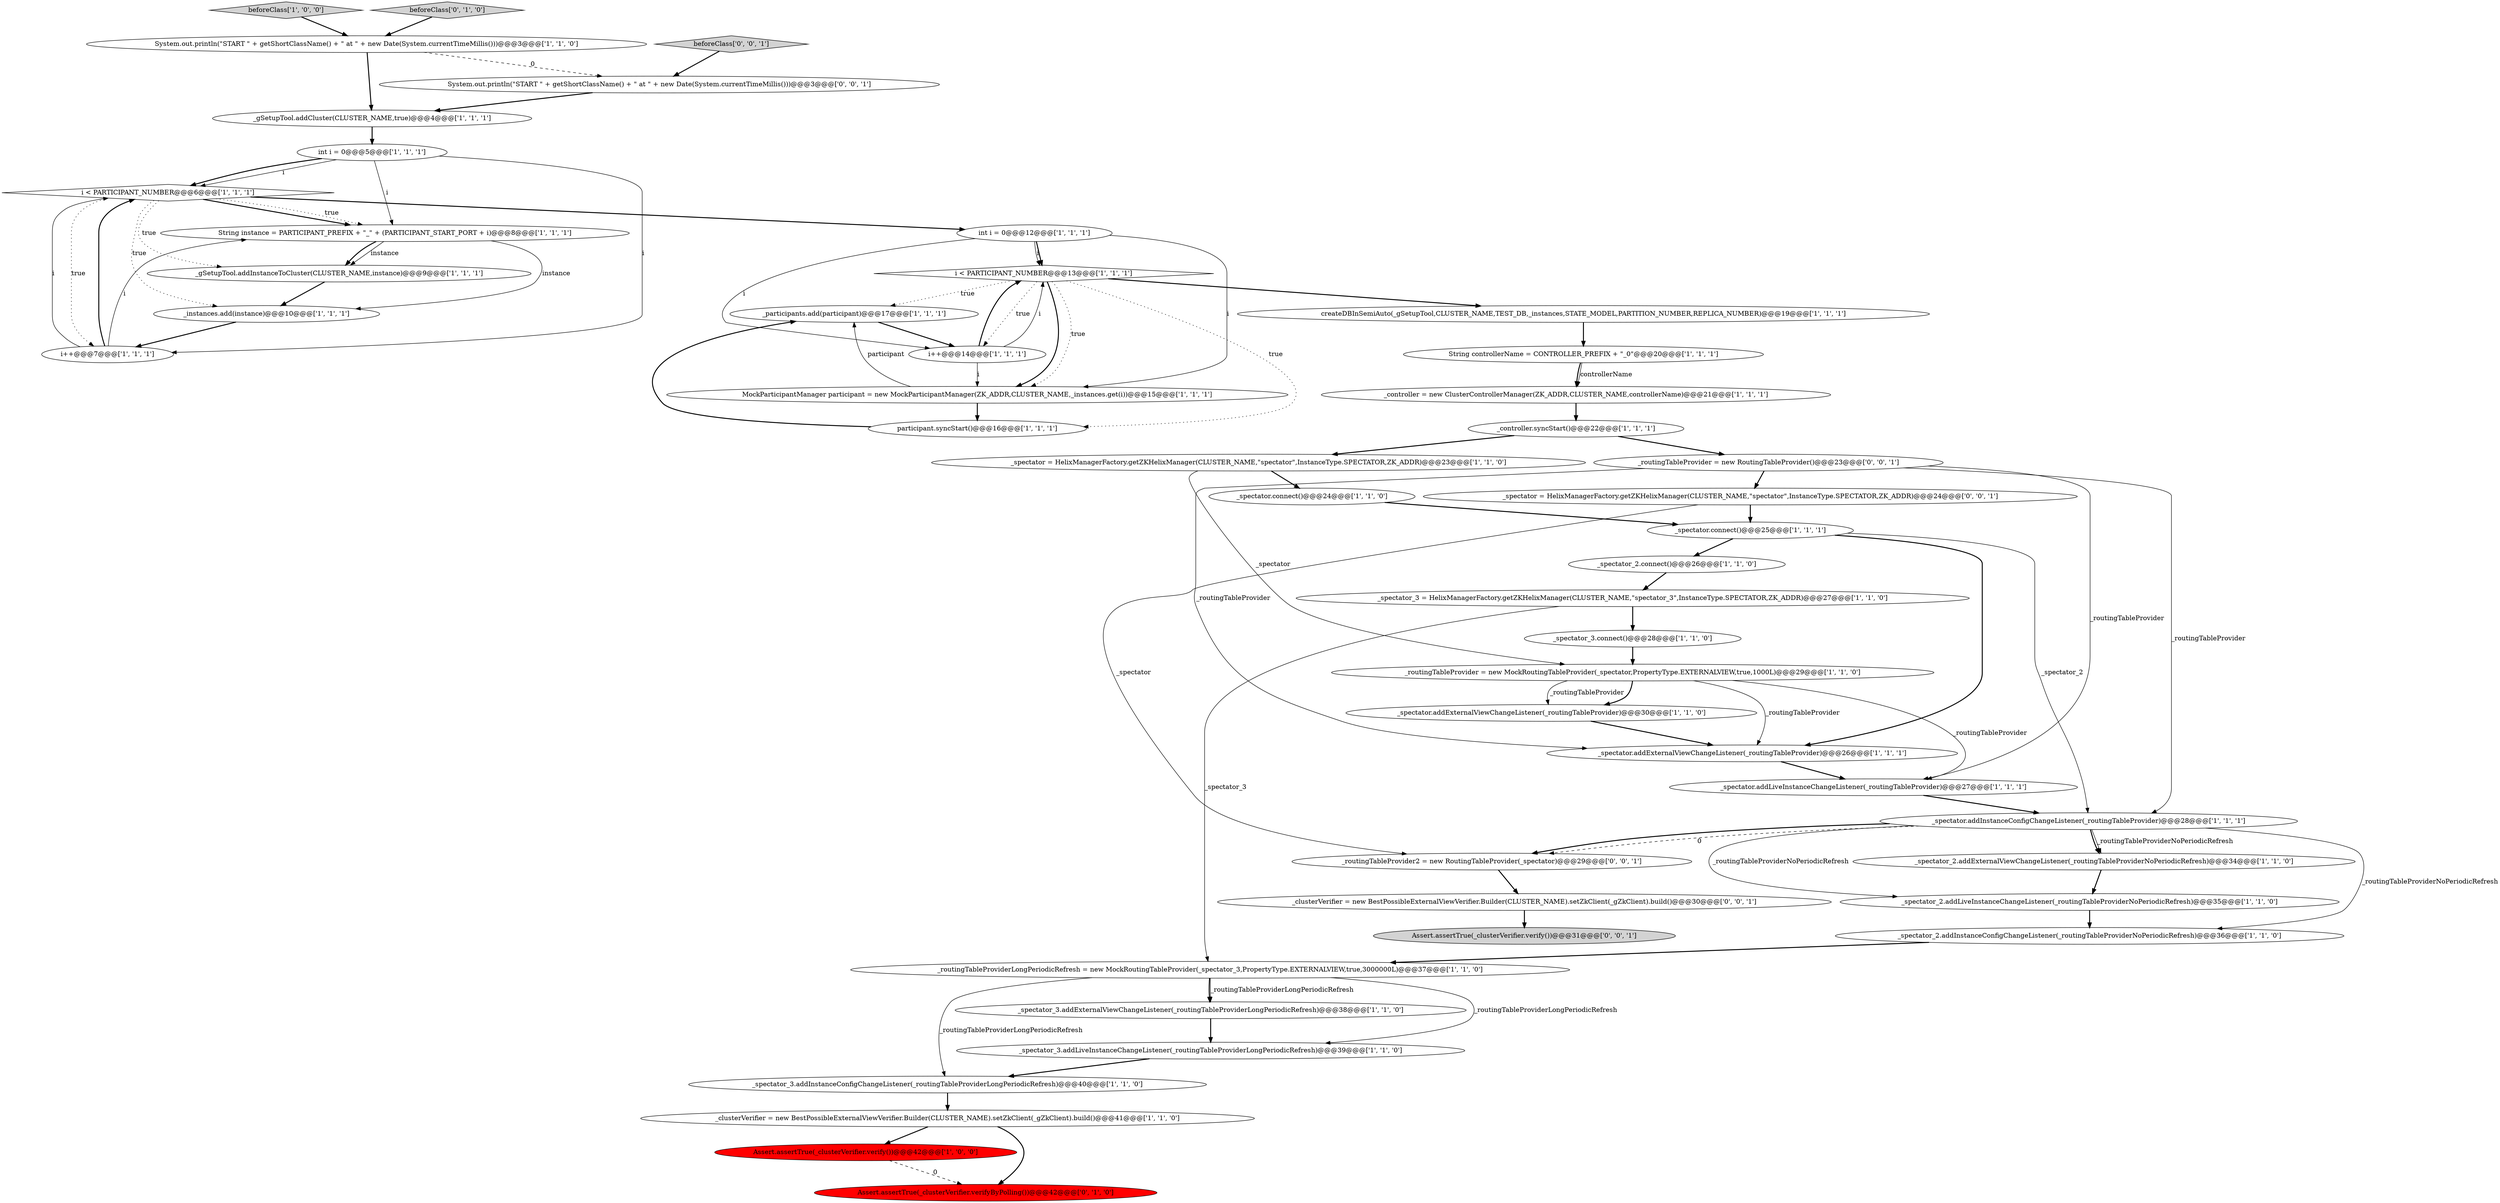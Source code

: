 digraph {
31 [style = filled, label = "_spectator.addExternalViewChangeListener(_routingTableProvider)@@@30@@@['1', '1', '0']", fillcolor = white, shape = ellipse image = "AAA0AAABBB1BBB"];
47 [style = filled, label = "_spectator = HelixManagerFactory.getZKHelixManager(CLUSTER_NAME,\"spectator\",InstanceType.SPECTATOR,ZK_ADDR)@@@24@@@['0', '0', '1']", fillcolor = white, shape = ellipse image = "AAA0AAABBB3BBB"];
28 [style = filled, label = "Assert.assertTrue(_clusterVerifier.verify())@@@42@@@['1', '0', '0']", fillcolor = red, shape = ellipse image = "AAA1AAABBB1BBB"];
15 [style = filled, label = "_controller.syncStart()@@@22@@@['1', '1', '1']", fillcolor = white, shape = ellipse image = "AAA0AAABBB1BBB"];
30 [style = filled, label = "_spectator.addInstanceConfigChangeListener(_routingTableProvider)@@@28@@@['1', '1', '1']", fillcolor = white, shape = ellipse image = "AAA0AAABBB1BBB"];
25 [style = filled, label = "_spectator_2.connect()@@@26@@@['1', '1', '0']", fillcolor = white, shape = ellipse image = "AAA0AAABBB1BBB"];
8 [style = filled, label = "String instance = PARTICIPANT_PREFIX + \"_\" + (PARTICIPANT_START_PORT + i)@@@8@@@['1', '1', '1']", fillcolor = white, shape = ellipse image = "AAA0AAABBB1BBB"];
4 [style = filled, label = "_spectator_3.addInstanceConfigChangeListener(_routingTableProviderLongPeriodicRefresh)@@@40@@@['1', '1', '0']", fillcolor = white, shape = ellipse image = "AAA0AAABBB1BBB"];
40 [style = filled, label = "Assert.assertTrue(_clusterVerifier.verifyByPolling())@@@42@@@['0', '1', '0']", fillcolor = red, shape = ellipse image = "AAA1AAABBB2BBB"];
7 [style = filled, label = "beforeClass['1', '0', '0']", fillcolor = lightgray, shape = diamond image = "AAA0AAABBB1BBB"];
20 [style = filled, label = "_spectator_3.addLiveInstanceChangeListener(_routingTableProviderLongPeriodicRefresh)@@@39@@@['1', '1', '0']", fillcolor = white, shape = ellipse image = "AAA0AAABBB1BBB"];
38 [style = filled, label = "_spectator_2.addExternalViewChangeListener(_routingTableProviderNoPeriodicRefresh)@@@34@@@['1', '1', '0']", fillcolor = white, shape = ellipse image = "AAA0AAABBB1BBB"];
42 [style = filled, label = "System.out.println(\"START \" + getShortClassName() + \" at \" + new Date(System.currentTimeMillis()))@@@3@@@['0', '0', '1']", fillcolor = white, shape = ellipse image = "AAA0AAABBB3BBB"];
33 [style = filled, label = "_participants.add(participant)@@@17@@@['1', '1', '1']", fillcolor = white, shape = ellipse image = "AAA0AAABBB1BBB"];
34 [style = filled, label = "createDBInSemiAuto(_gSetupTool,CLUSTER_NAME,TEST_DB,_instances,STATE_MODEL,PARTITION_NUMBER,REPLICA_NUMBER)@@@19@@@['1', '1', '1']", fillcolor = white, shape = ellipse image = "AAA0AAABBB1BBB"];
36 [style = filled, label = "_instances.add(instance)@@@10@@@['1', '1', '1']", fillcolor = white, shape = ellipse image = "AAA0AAABBB1BBB"];
26 [style = filled, label = "int i = 0@@@12@@@['1', '1', '1']", fillcolor = white, shape = ellipse image = "AAA0AAABBB1BBB"];
14 [style = filled, label = "_spectator_3.addExternalViewChangeListener(_routingTableProviderLongPeriodicRefresh)@@@38@@@['1', '1', '0']", fillcolor = white, shape = ellipse image = "AAA0AAABBB1BBB"];
23 [style = filled, label = "System.out.println(\"START \" + getShortClassName() + \" at \" + new Date(System.currentTimeMillis()))@@@3@@@['1', '1', '0']", fillcolor = white, shape = ellipse image = "AAA0AAABBB1BBB"];
44 [style = filled, label = "_clusterVerifier = new BestPossibleExternalViewVerifier.Builder(CLUSTER_NAME).setZkClient(_gZkClient).build()@@@30@@@['0', '0', '1']", fillcolor = white, shape = ellipse image = "AAA0AAABBB3BBB"];
6 [style = filled, label = "_spectator.addExternalViewChangeListener(_routingTableProvider)@@@26@@@['1', '1', '1']", fillcolor = white, shape = ellipse image = "AAA0AAABBB1BBB"];
35 [style = filled, label = "_routingTableProvider = new MockRoutingTableProvider(_spectator,PropertyType.EXTERNALVIEW,true,1000L)@@@29@@@['1', '1', '0']", fillcolor = white, shape = ellipse image = "AAA0AAABBB1BBB"];
46 [style = filled, label = "_routingTableProvider = new RoutingTableProvider()@@@23@@@['0', '0', '1']", fillcolor = white, shape = ellipse image = "AAA0AAABBB3BBB"];
24 [style = filled, label = "_controller = new ClusterControllerManager(ZK_ADDR,CLUSTER_NAME,controllerName)@@@21@@@['1', '1', '1']", fillcolor = white, shape = ellipse image = "AAA0AAABBB1BBB"];
21 [style = filled, label = "_spectator_3.connect()@@@28@@@['1', '1', '0']", fillcolor = white, shape = ellipse image = "AAA0AAABBB1BBB"];
13 [style = filled, label = "_spectator.addLiveInstanceChangeListener(_routingTableProvider)@@@27@@@['1', '1', '1']", fillcolor = white, shape = ellipse image = "AAA0AAABBB1BBB"];
12 [style = filled, label = "_spectator_3 = HelixManagerFactory.getZKHelixManager(CLUSTER_NAME,\"spectator_3\",InstanceType.SPECTATOR,ZK_ADDR)@@@27@@@['1', '1', '0']", fillcolor = white, shape = ellipse image = "AAA0AAABBB1BBB"];
19 [style = filled, label = "_spectator_2.addLiveInstanceChangeListener(_routingTableProviderNoPeriodicRefresh)@@@35@@@['1', '1', '0']", fillcolor = white, shape = ellipse image = "AAA0AAABBB1BBB"];
39 [style = filled, label = "beforeClass['0', '1', '0']", fillcolor = lightgray, shape = diamond image = "AAA0AAABBB2BBB"];
9 [style = filled, label = "i < PARTICIPANT_NUMBER@@@6@@@['1', '1', '1']", fillcolor = white, shape = diamond image = "AAA0AAABBB1BBB"];
2 [style = filled, label = "i++@@@7@@@['1', '1', '1']", fillcolor = white, shape = ellipse image = "AAA0AAABBB1BBB"];
10 [style = filled, label = "MockParticipantManager participant = new MockParticipantManager(ZK_ADDR,CLUSTER_NAME,_instances.get(i))@@@15@@@['1', '1', '1']", fillcolor = white, shape = ellipse image = "AAA0AAABBB1BBB"];
18 [style = filled, label = "_clusterVerifier = new BestPossibleExternalViewVerifier.Builder(CLUSTER_NAME).setZkClient(_gZkClient).build()@@@41@@@['1', '1', '0']", fillcolor = white, shape = ellipse image = "AAA0AAABBB1BBB"];
29 [style = filled, label = "_spectator = HelixManagerFactory.getZKHelixManager(CLUSTER_NAME,\"spectator\",InstanceType.SPECTATOR,ZK_ADDR)@@@23@@@['1', '1', '0']", fillcolor = white, shape = ellipse image = "AAA0AAABBB1BBB"];
27 [style = filled, label = "i++@@@14@@@['1', '1', '1']", fillcolor = white, shape = ellipse image = "AAA0AAABBB1BBB"];
22 [style = filled, label = "_spectator.connect()@@@25@@@['1', '1', '1']", fillcolor = white, shape = ellipse image = "AAA0AAABBB1BBB"];
17 [style = filled, label = "_routingTableProviderLongPeriodicRefresh = new MockRoutingTableProvider(_spectator_3,PropertyType.EXTERNALVIEW,true,3000000L)@@@37@@@['1', '1', '0']", fillcolor = white, shape = ellipse image = "AAA0AAABBB1BBB"];
5 [style = filled, label = "_gSetupTool.addCluster(CLUSTER_NAME,true)@@@4@@@['1', '1', '1']", fillcolor = white, shape = ellipse image = "AAA0AAABBB1BBB"];
1 [style = filled, label = "participant.syncStart()@@@16@@@['1', '1', '1']", fillcolor = white, shape = ellipse image = "AAA0AAABBB1BBB"];
3 [style = filled, label = "int i = 0@@@5@@@['1', '1', '1']", fillcolor = white, shape = ellipse image = "AAA0AAABBB1BBB"];
37 [style = filled, label = "i < PARTICIPANT_NUMBER@@@13@@@['1', '1', '1']", fillcolor = white, shape = diamond image = "AAA0AAABBB1BBB"];
45 [style = filled, label = "Assert.assertTrue(_clusterVerifier.verify())@@@31@@@['0', '0', '1']", fillcolor = lightgray, shape = ellipse image = "AAA0AAABBB3BBB"];
32 [style = filled, label = "_spectator_2.addInstanceConfigChangeListener(_routingTableProviderNoPeriodicRefresh)@@@36@@@['1', '1', '0']", fillcolor = white, shape = ellipse image = "AAA0AAABBB1BBB"];
41 [style = filled, label = "_routingTableProvider2 = new RoutingTableProvider(_spectator)@@@29@@@['0', '0', '1']", fillcolor = white, shape = ellipse image = "AAA0AAABBB3BBB"];
43 [style = filled, label = "beforeClass['0', '0', '1']", fillcolor = lightgray, shape = diamond image = "AAA0AAABBB3BBB"];
16 [style = filled, label = "_spectator.connect()@@@24@@@['1', '1', '0']", fillcolor = white, shape = ellipse image = "AAA0AAABBB1BBB"];
0 [style = filled, label = "_gSetupTool.addInstanceToCluster(CLUSTER_NAME,instance)@@@9@@@['1', '1', '1']", fillcolor = white, shape = ellipse image = "AAA0AAABBB1BBB"];
11 [style = filled, label = "String controllerName = CONTROLLER_PREFIX + \"_0\"@@@20@@@['1', '1', '1']", fillcolor = white, shape = ellipse image = "AAA0AAABBB1BBB"];
5->3 [style = bold, label=""];
2->9 [style = solid, label="i"];
10->33 [style = solid, label="participant"];
3->8 [style = solid, label="i"];
30->32 [style = solid, label="_routingTableProviderNoPeriodicRefresh"];
27->37 [style = solid, label="i"];
43->42 [style = bold, label=""];
8->0 [style = solid, label="instance"];
37->1 [style = dotted, label="true"];
2->8 [style = solid, label="i"];
9->26 [style = bold, label=""];
8->0 [style = bold, label=""];
47->22 [style = bold, label=""];
30->38 [style = solid, label="_routingTableProviderNoPeriodicRefresh"];
1->33 [style = bold, label=""];
3->9 [style = solid, label="i"];
31->6 [style = bold, label=""];
17->4 [style = solid, label="_routingTableProviderLongPeriodicRefresh"];
17->14 [style = bold, label=""];
36->2 [style = bold, label=""];
39->23 [style = bold, label=""];
30->19 [style = solid, label="_routingTableProviderNoPeriodicRefresh"];
21->35 [style = bold, label=""];
14->20 [style = bold, label=""];
35->31 [style = bold, label=""];
22->25 [style = bold, label=""];
3->2 [style = solid, label="i"];
30->41 [style = bold, label=""];
30->41 [style = dashed, label="0"];
12->21 [style = bold, label=""];
35->6 [style = solid, label="_routingTableProvider"];
29->35 [style = solid, label="_spectator"];
26->37 [style = solid, label="i"];
4->18 [style = bold, label=""];
46->13 [style = solid, label="_routingTableProvider"];
2->9 [style = bold, label=""];
9->8 [style = bold, label=""];
33->27 [style = bold, label=""];
18->28 [style = bold, label=""];
0->36 [style = bold, label=""];
9->8 [style = dotted, label="true"];
22->30 [style = solid, label="_spectator_2"];
26->27 [style = solid, label="i"];
7->23 [style = bold, label=""];
26->37 [style = bold, label=""];
10->1 [style = bold, label=""];
44->45 [style = bold, label=""];
29->16 [style = bold, label=""];
32->17 [style = bold, label=""];
15->29 [style = bold, label=""];
22->6 [style = bold, label=""];
9->0 [style = dotted, label="true"];
23->5 [style = bold, label=""];
11->24 [style = solid, label="controllerName"];
17->20 [style = solid, label="_routingTableProviderLongPeriodicRefresh"];
37->10 [style = bold, label=""];
28->40 [style = dashed, label="0"];
18->40 [style = bold, label=""];
11->24 [style = bold, label=""];
47->41 [style = solid, label="_spectator"];
38->19 [style = bold, label=""];
3->9 [style = bold, label=""];
27->37 [style = bold, label=""];
19->32 [style = bold, label=""];
46->6 [style = solid, label="_routingTableProvider"];
6->13 [style = bold, label=""];
26->10 [style = solid, label="i"];
35->31 [style = solid, label="_routingTableProvider"];
37->27 [style = dotted, label="true"];
24->15 [style = bold, label=""];
37->10 [style = dotted, label="true"];
30->38 [style = bold, label=""];
37->33 [style = dotted, label="true"];
35->13 [style = solid, label="_routingTableProvider"];
27->10 [style = solid, label="i"];
46->30 [style = solid, label="_routingTableProvider"];
9->36 [style = dotted, label="true"];
13->30 [style = bold, label=""];
16->22 [style = bold, label=""];
46->47 [style = bold, label=""];
34->11 [style = bold, label=""];
20->4 [style = bold, label=""];
12->17 [style = solid, label="_spectator_3"];
25->12 [style = bold, label=""];
37->34 [style = bold, label=""];
9->2 [style = dotted, label="true"];
17->14 [style = solid, label="_routingTableProviderLongPeriodicRefresh"];
15->46 [style = bold, label=""];
42->5 [style = bold, label=""];
8->36 [style = solid, label="instance"];
23->42 [style = dashed, label="0"];
41->44 [style = bold, label=""];
}
